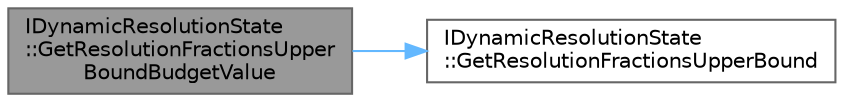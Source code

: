 digraph "IDynamicResolutionState::GetResolutionFractionsUpperBoundBudgetValue"
{
 // INTERACTIVE_SVG=YES
 // LATEX_PDF_SIZE
  bgcolor="transparent";
  edge [fontname=Helvetica,fontsize=10,labelfontname=Helvetica,labelfontsize=10];
  node [fontname=Helvetica,fontsize=10,shape=box,height=0.2,width=0.4];
  rankdir="LR";
  Node1 [id="Node000001",label="IDynamicResolutionState\l::GetResolutionFractionsUpper\lBoundBudgetValue",height=0.2,width=0.4,color="gray40", fillcolor="grey60", style="filled", fontcolor="black",tooltip="Returns the max resolution resolution fraction as specified in the budget (this can differ from the u..."];
  Node1 -> Node2 [id="edge1_Node000001_Node000002",color="steelblue1",style="solid",tooltip=" "];
  Node2 [id="Node000002",label="IDynamicResolutionState\l::GetResolutionFractionsUpperBound",height=0.2,width=0.4,color="grey40", fillcolor="white", style="filled",URL="$d2/d32/classIDynamicResolutionState.html#a6fdc6499c1106a5a1d39eb393d406ea1",tooltip="Returns the max resolution resolution fraction."];
}
